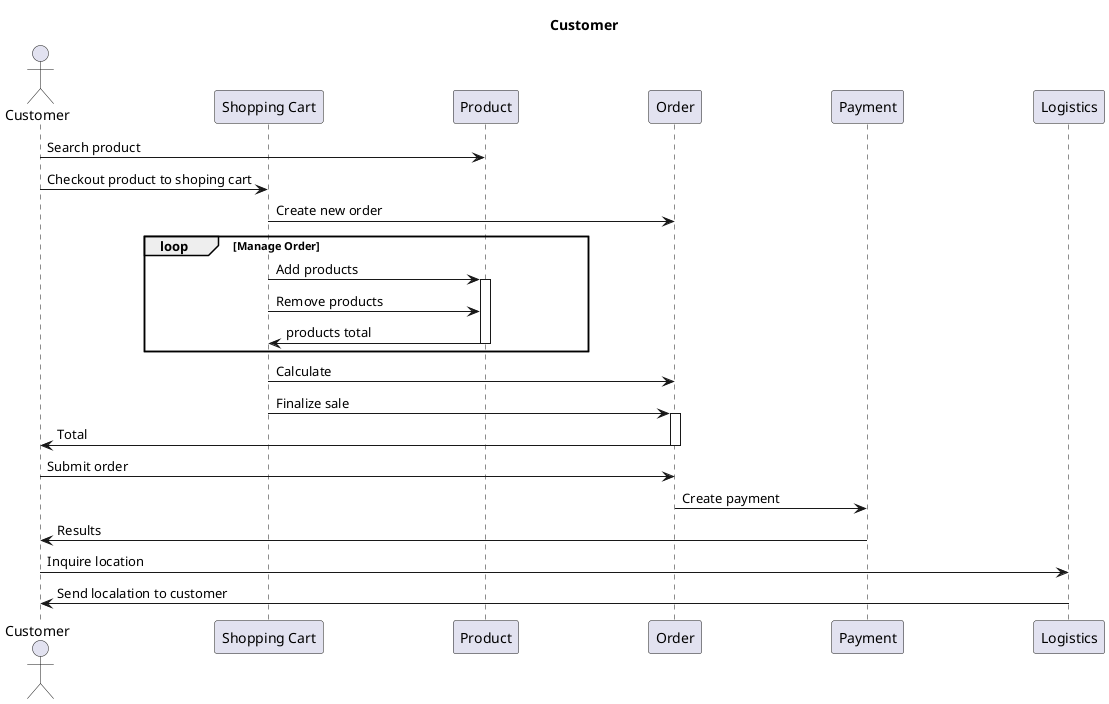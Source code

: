 @startuml
   title Customer
   skinparam participantPadding 60
   actor "Customer" as cus
   participant "Shopping Cart" as sc
   participant "Product" as p
   participant "Order" as order
   participant "Payment" as pm
   participant "Logistics" as l
   cus->p: Search product
   cus->sc: Checkout product to shoping cart
   sc->order: Create new order
   loop Manage Order
        sc -> p: Add products
        activate p
        sc -> p: Remove products
        p -> sc: products total
        deactivate p
   end
   sc->order: Calculate
   sc->order: Finalize sale
   activate order
   order -> cus: Total
   deactivate order

   cus->order: Submit order
   order->pm: Create payment
   pm->cus: Results

   cus->l: Inquire location
   l->cus: Send localation to customer

@enduml
